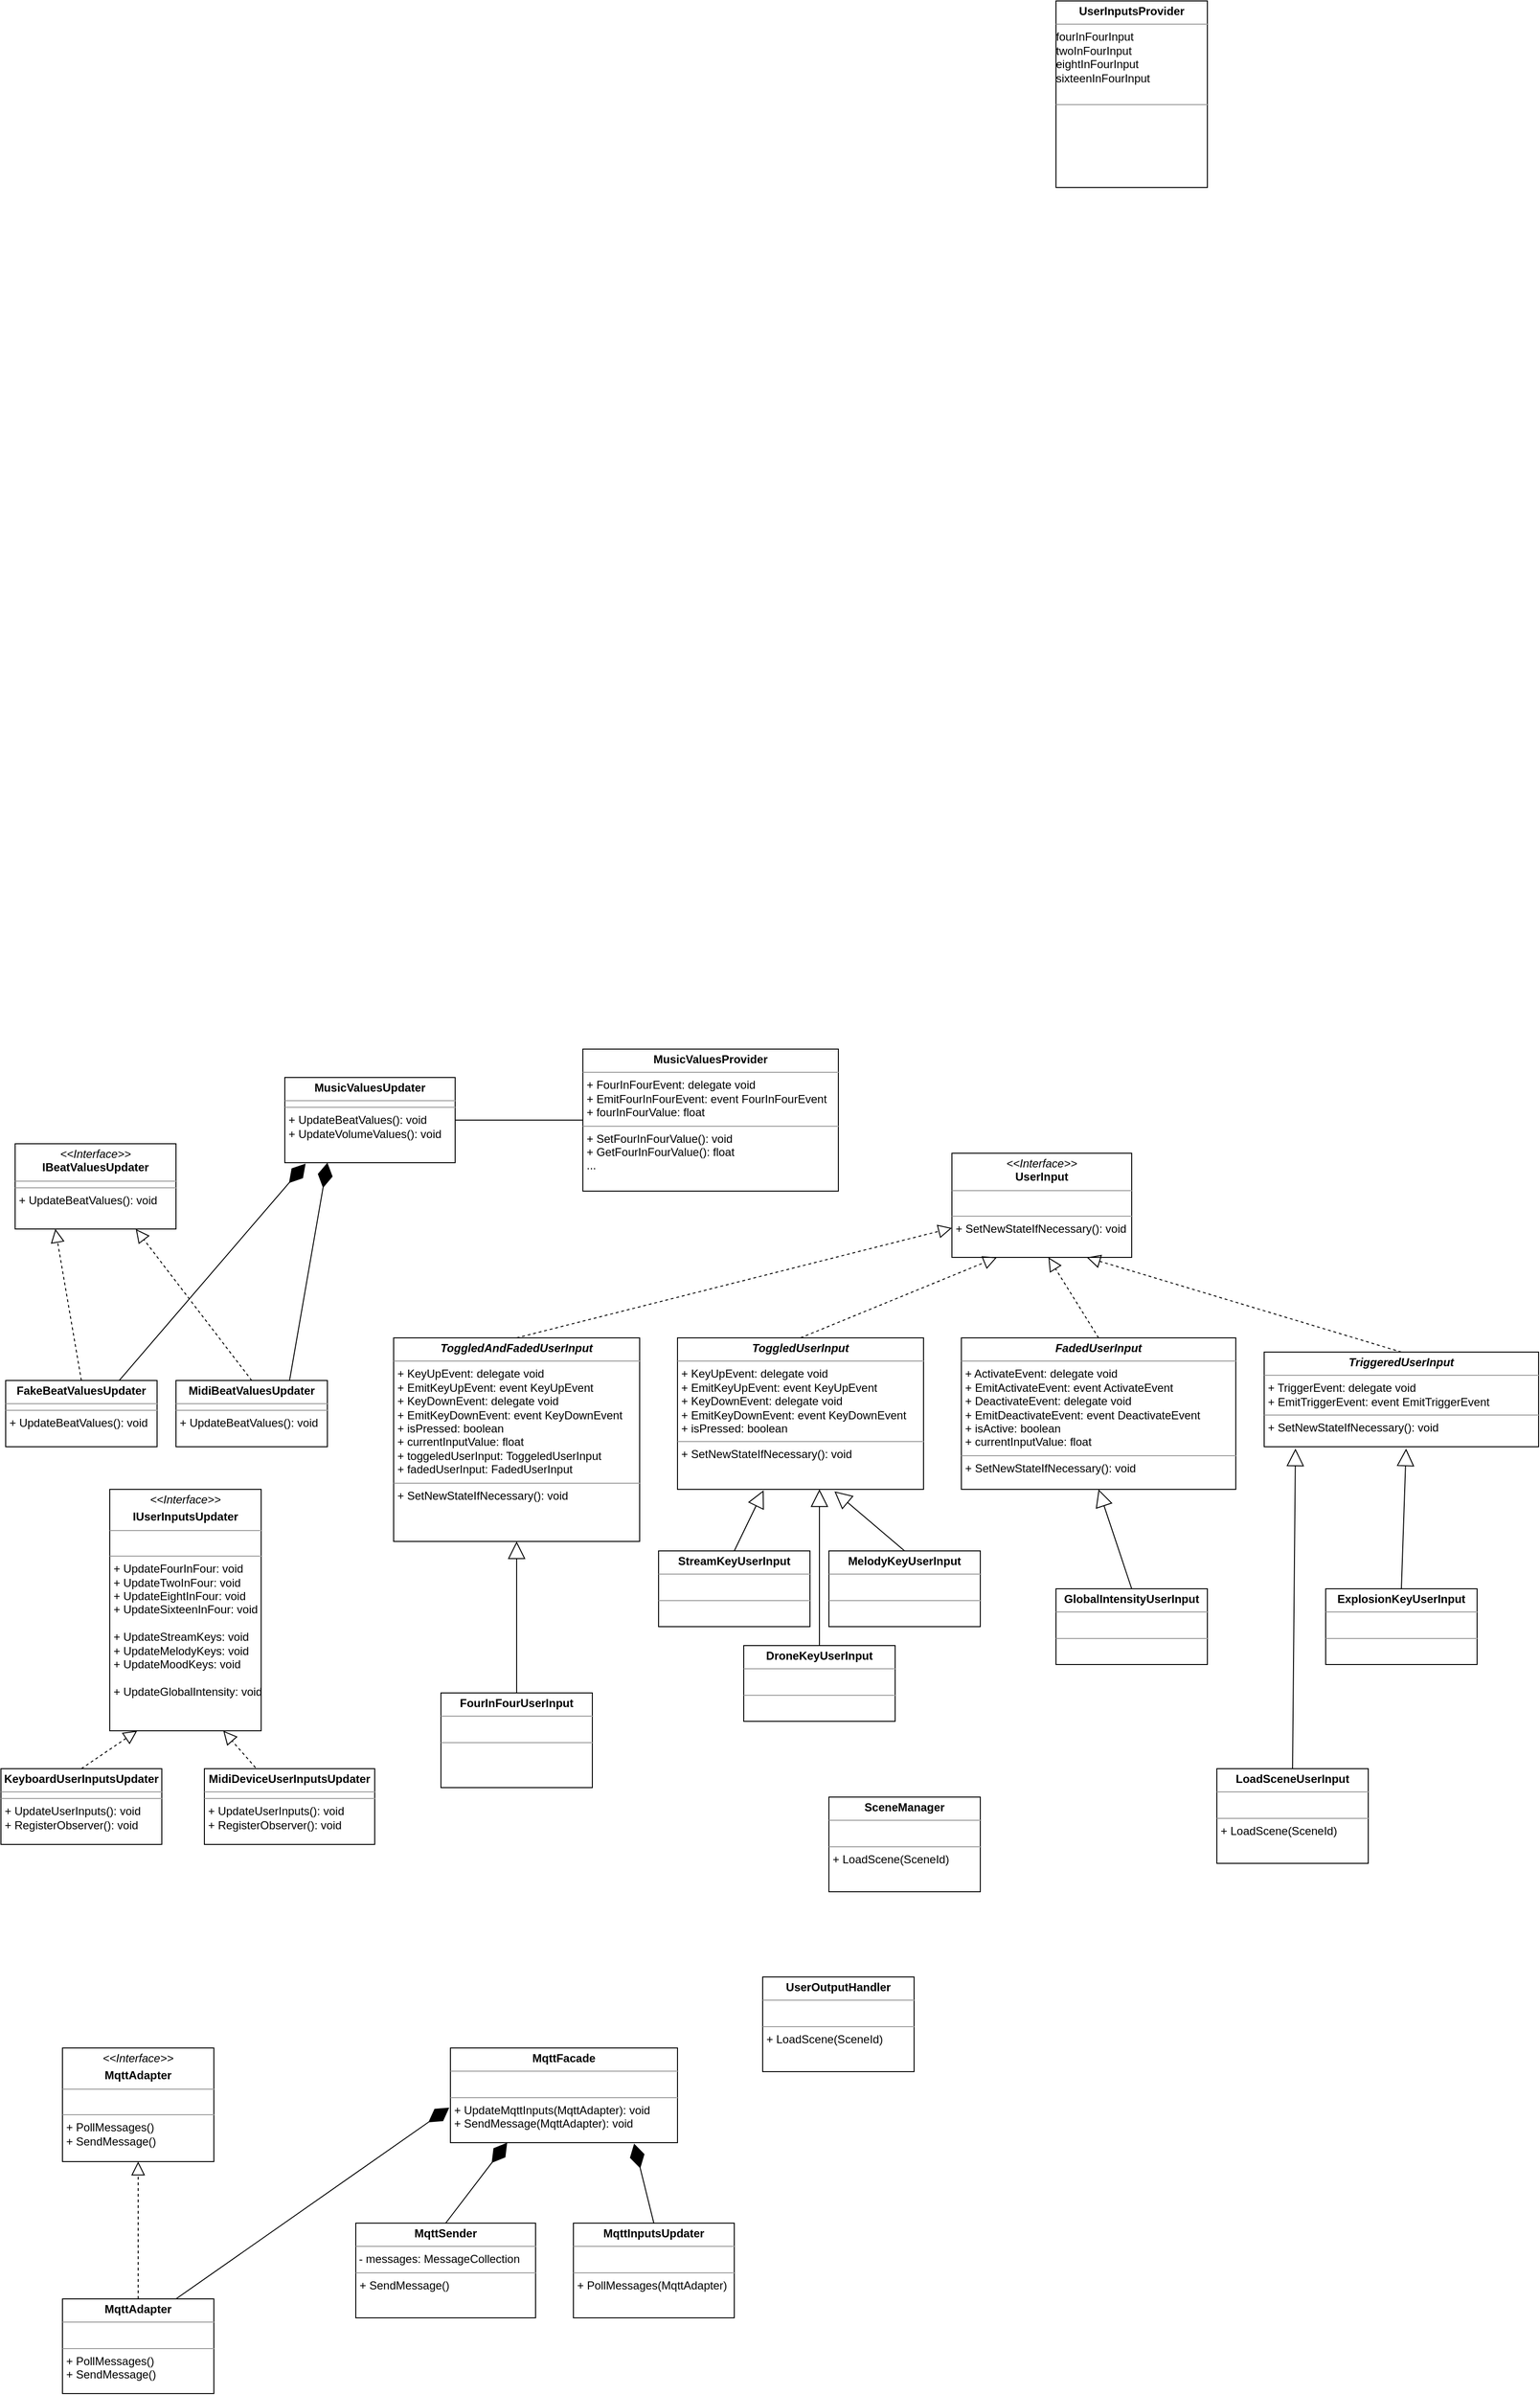 <mxfile version="15.1.4" type="github">
  <diagram id="kDup70aPqAmlONpFN8vK" name="Page-1">
    <mxGraphModel dx="380" dy="1703" grid="1" gridSize="10" guides="1" tooltips="1" connect="1" arrows="1" fold="1" page="1" pageScale="1" pageWidth="850" pageHeight="1100" math="0" shadow="0">
      <root>
        <mxCell id="0" />
        <mxCell id="1" parent="0" />
        <mxCell id="IexDdL5BKOaNLtybtklX-1" value="&lt;p style=&quot;margin: 0px ; margin-top: 4px ; text-align: center&quot;&gt;&lt;b&gt;MidiBeatValuesUpdater&lt;/b&gt;&lt;br&gt;&lt;/p&gt;&lt;hr size=&quot;1&quot;&gt;&lt;hr size=&quot;1&quot;&gt;&lt;p style=&quot;margin: 0px ; margin-left: 4px&quot;&gt;+ UpdateBeatValues(): void&lt;br&gt;&lt;/p&gt;" style="verticalAlign=top;align=left;overflow=fill;fontSize=12;fontFamily=Helvetica;html=1;" parent="1" vertex="1">
          <mxGeometry x="220" y="450" width="160" height="70" as="geometry" />
        </mxCell>
        <mxCell id="IexDdL5BKOaNLtybtklX-3" value="&lt;p style=&quot;margin: 0px ; margin-top: 4px ; text-align: center&quot;&gt;&lt;i&gt;&amp;lt;&amp;lt;Interface&amp;gt;&amp;gt;&lt;/i&gt;&lt;br&gt;&lt;b&gt;IBeatValuesUpdater&lt;/b&gt;&lt;/p&gt;&lt;hr size=&quot;1&quot;&gt;&lt;hr size=&quot;1&quot;&gt;&lt;p style=&quot;margin: 0px ; margin-left: 4px&quot;&gt;+ UpdateBeatValues(): void&lt;/p&gt;" style="verticalAlign=top;align=left;overflow=fill;fontSize=12;fontFamily=Helvetica;html=1;" parent="1" vertex="1">
          <mxGeometry x="50" y="200" width="170" height="90" as="geometry" />
        </mxCell>
        <mxCell id="IexDdL5BKOaNLtybtklX-4" value="&lt;p style=&quot;margin: 0px ; margin-top: 4px ; text-align: center&quot;&gt;&lt;b&gt;FakeBeatValuesUpdater&lt;/b&gt;&lt;br&gt;&lt;/p&gt;&lt;hr size=&quot;1&quot;&gt;&lt;hr size=&quot;1&quot;&gt;&lt;p style=&quot;margin: 0px ; margin-left: 4px&quot;&gt;+ UpdateBeatValues(): void&lt;br&gt;&lt;/p&gt;" style="verticalAlign=top;align=left;overflow=fill;fontSize=12;fontFamily=Helvetica;html=1;" parent="1" vertex="1">
          <mxGeometry x="40" y="450" width="160" height="70" as="geometry" />
        </mxCell>
        <mxCell id="IexDdL5BKOaNLtybtklX-6" value="" style="endArrow=block;dashed=1;endFill=0;endSize=12;html=1;entryX=0.25;entryY=1;entryDx=0;entryDy=0;exitX=0.5;exitY=0;exitDx=0;exitDy=0;" parent="1" source="IexDdL5BKOaNLtybtklX-4" target="IexDdL5BKOaNLtybtklX-3" edge="1">
          <mxGeometry width="160" relative="1" as="geometry">
            <mxPoint x="100" y="420" as="sourcePoint" />
            <mxPoint x="390" y="320" as="targetPoint" />
          </mxGeometry>
        </mxCell>
        <mxCell id="IexDdL5BKOaNLtybtklX-7" value="" style="endArrow=block;dashed=1;endFill=0;endSize=12;html=1;entryX=0.75;entryY=1;entryDx=0;entryDy=0;exitX=0.5;exitY=0;exitDx=0;exitDy=0;" parent="1" source="IexDdL5BKOaNLtybtklX-1" target="IexDdL5BKOaNLtybtklX-3" edge="1">
          <mxGeometry width="160" relative="1" as="geometry">
            <mxPoint x="120" y="460" as="sourcePoint" />
            <mxPoint x="162.5" y="370" as="targetPoint" />
          </mxGeometry>
        </mxCell>
        <mxCell id="IexDdL5BKOaNLtybtklX-9" value="&lt;p style=&quot;margin: 0px ; margin-top: 4px ; text-align: center&quot;&gt;&lt;b&gt;MusicValuesUpdater&lt;/b&gt;&lt;br&gt;&lt;/p&gt;&lt;hr size=&quot;1&quot;&gt;&lt;hr size=&quot;1&quot;&gt;&lt;p style=&quot;margin: 0px ; margin-left: 4px&quot;&gt;+ UpdateBeatValues(): void&lt;/p&gt;&lt;p style=&quot;margin: 0px ; margin-left: 4px&quot;&gt;+ UpdateVolumeValues(): void&lt;/p&gt;" style="verticalAlign=top;align=left;overflow=fill;fontSize=12;fontFamily=Helvetica;html=1;" parent="1" vertex="1">
          <mxGeometry x="335" y="130" width="180" height="90" as="geometry" />
        </mxCell>
        <mxCell id="IexDdL5BKOaNLtybtklX-12" value="" style="endArrow=diamondThin;endFill=1;endSize=24;html=1;exitX=0.75;exitY=0;exitDx=0;exitDy=0;entryX=0.25;entryY=1;entryDx=0;entryDy=0;" parent="1" source="IexDdL5BKOaNLtybtklX-1" target="IexDdL5BKOaNLtybtklX-9" edge="1">
          <mxGeometry width="160" relative="1" as="geometry">
            <mxPoint x="540" y="350" as="sourcePoint" />
            <mxPoint x="700" y="350" as="targetPoint" />
          </mxGeometry>
        </mxCell>
        <mxCell id="IexDdL5BKOaNLtybtklX-15" value="&lt;p style=&quot;margin: 0px ; margin-top: 4px ; text-align: center&quot;&gt;&lt;b&gt;MusicValuesProvider&lt;/b&gt;&lt;/p&gt;&lt;hr size=&quot;1&quot;&gt;&lt;p style=&quot;margin: 0px ; margin-left: 4px&quot;&gt;+ FourInFourEvent: delegate void&lt;br&gt;&lt;/p&gt;&lt;p style=&quot;margin: 0px ; margin-left: 4px&quot;&gt;+ EmitFourInFourEvent: event FourInFourEvent&lt;br&gt;&lt;/p&gt;&lt;p style=&quot;margin: 0px ; margin-left: 4px&quot;&gt;+ fourInFourValue: float&lt;/p&gt;&lt;hr size=&quot;1&quot;&gt;&lt;p style=&quot;margin: 0px ; margin-left: 4px&quot;&gt;+ SetFourInFourValue(): void&lt;/p&gt;&lt;p style=&quot;margin: 0px ; margin-left: 4px&quot;&gt;+ GetFourInFourValue(): float&lt;/p&gt;&lt;p style=&quot;margin: 0px ; margin-left: 4px&quot;&gt;...&lt;/p&gt;&lt;p style=&quot;margin: 0px ; margin-left: 4px&quot;&gt;&lt;br&gt;&lt;/p&gt;" style="verticalAlign=top;align=left;overflow=fill;fontSize=12;fontFamily=Helvetica;html=1;" parent="1" vertex="1">
          <mxGeometry x="650" y="100" width="270" height="150" as="geometry" />
        </mxCell>
        <mxCell id="IexDdL5BKOaNLtybtklX-16" value="" style="endArrow=none;html=1;edgeStyle=orthogonalEdgeStyle;entryX=0;entryY=0.5;entryDx=0;entryDy=0;exitX=1;exitY=0.5;exitDx=0;exitDy=0;" parent="1" source="IexDdL5BKOaNLtybtklX-9" target="IexDdL5BKOaNLtybtklX-15" edge="1">
          <mxGeometry relative="1" as="geometry">
            <mxPoint x="500" y="380" as="sourcePoint" />
            <mxPoint x="660" y="380" as="targetPoint" />
          </mxGeometry>
        </mxCell>
        <mxCell id="_s8e9NvMkZ89bHvfG3n6-1" value="&lt;p style=&quot;margin: 0px ; margin-top: 4px ; text-align: center&quot;&gt;&lt;i&gt;&lt;b&gt;FadedUserInput&lt;/b&gt;&lt;/i&gt;&lt;/p&gt;&lt;hr size=&quot;1&quot;&gt;&lt;p style=&quot;margin: 0px ; margin-left: 4px&quot;&gt;+ ActivateEvent: delegate void&lt;/p&gt;&lt;p style=&quot;margin: 0px ; margin-left: 4px&quot;&gt;+ EmitActivateEvent: event ActivateEvent&lt;/p&gt;&lt;p style=&quot;margin: 0px ; margin-left: 4px&quot;&gt;+ DeactivateEvent: delegate void&lt;br&gt;&lt;/p&gt;&lt;p style=&quot;margin: 0px ; margin-left: 4px&quot;&gt;+ EmitDeactivateEvent: event DeactivateEvent&lt;/p&gt;&lt;p style=&quot;margin: 0px ; margin-left: 4px&quot;&gt;+ isActive: boolean&lt;/p&gt;&lt;p style=&quot;margin: 0px ; margin-left: 4px&quot;&gt;+ currentInputValue: float&lt;br&gt;&lt;/p&gt;&lt;hr size=&quot;1&quot;&gt;&lt;p style=&quot;margin: 0px ; margin-left: 4px&quot;&gt;+ SetNewStateIfNecessary(): void&lt;br&gt;&lt;/p&gt;" style="verticalAlign=top;align=left;overflow=fill;fontSize=12;fontFamily=Helvetica;html=1;" parent="1" vertex="1">
          <mxGeometry x="1050" y="405" width="290" height="160" as="geometry" />
        </mxCell>
        <mxCell id="_s8e9NvMkZ89bHvfG3n6-2" value="&lt;p style=&quot;margin: 0px ; margin-top: 4px ; text-align: center&quot;&gt;&lt;i&gt;&amp;lt;&amp;lt;Interface&amp;gt;&amp;gt;&lt;/i&gt;&lt;/p&gt;&lt;p style=&quot;margin: 0px ; margin-top: 4px ; text-align: center&quot;&gt;&lt;b&gt;IUserInputsUpdater&lt;/b&gt;&lt;/p&gt;&lt;hr size=&quot;1&quot;&gt;&lt;p style=&quot;margin: 0px ; margin-left: 4px&quot;&gt;&lt;br&gt;&lt;/p&gt;&lt;hr size=&quot;1&quot;&gt;&lt;p style=&quot;margin: 0px ; margin-left: 4px&quot;&gt;+ UpdateFourInFour: void&lt;/p&gt;&lt;p style=&quot;margin: 0px ; margin-left: 4px&quot;&gt;+ UpdateTwoInFour: void&lt;/p&gt;&lt;p style=&quot;margin: 0px ; margin-left: 4px&quot;&gt;+ UpdateEightInFour: void&lt;/p&gt;&lt;p style=&quot;margin: 0px ; margin-left: 4px&quot;&gt;+ UpdateSixteenInFour: void&lt;br&gt;&lt;/p&gt;&lt;p style=&quot;margin: 0px ; margin-left: 4px&quot;&gt;&lt;br&gt;&lt;/p&gt;&lt;p style=&quot;margin: 0px ; margin-left: 4px&quot;&gt;+ UpdateStreamKeys: void&lt;/p&gt;&lt;p style=&quot;margin: 0px ; margin-left: 4px&quot;&gt;+ UpdateMelodyKeys: void&lt;/p&gt;&lt;p style=&quot;margin: 0px ; margin-left: 4px&quot;&gt;+ UpdateMoodKeys: void&lt;/p&gt;&lt;p style=&quot;margin: 0px ; margin-left: 4px&quot;&gt;&lt;br&gt;&lt;/p&gt;&lt;p style=&quot;margin: 0px ; margin-left: 4px&quot;&gt;+ UpdateGlobalIntensity: void&lt;/p&gt;&lt;p style=&quot;margin: 0px ; margin-left: 4px&quot;&gt;&lt;br&gt;&lt;/p&gt;&lt;p style=&quot;margin: 0px ; margin-left: 4px&quot;&gt;&lt;br&gt;&lt;/p&gt;" style="verticalAlign=top;align=left;overflow=fill;fontSize=12;fontFamily=Helvetica;html=1;" parent="1" vertex="1">
          <mxGeometry x="150" y="565" width="160" height="255" as="geometry" />
        </mxCell>
        <mxCell id="p0SsCodFUb69BNhrjL_O-1" value="&lt;p style=&quot;margin: 0px ; margin-top: 4px ; text-align: center&quot;&gt;&lt;b&gt;MelodyKeyUserInput&lt;/b&gt;&lt;/p&gt;&lt;hr size=&quot;1&quot;&gt;&lt;p style=&quot;margin: 0px ; margin-left: 4px&quot;&gt;&lt;br&gt;&lt;/p&gt;&lt;hr size=&quot;1&quot;&gt;&lt;p style=&quot;margin: 0px ; margin-left: 4px&quot;&gt;&lt;br&gt;&lt;/p&gt;" style="verticalAlign=top;align=left;overflow=fill;fontSize=12;fontFamily=Helvetica;html=1;" parent="1" vertex="1">
          <mxGeometry x="910" y="630" width="160" height="80" as="geometry" />
        </mxCell>
        <mxCell id="p0SsCodFUb69BNhrjL_O-2" value="&lt;p style=&quot;margin: 0px ; margin-top: 4px ; text-align: center&quot;&gt;&lt;i&gt;&lt;b&gt;ToggledUserInput&lt;/b&gt;&lt;/i&gt;&lt;/p&gt;&lt;hr size=&quot;1&quot;&gt;&lt;p style=&quot;margin: 0px ; margin-left: 4px&quot;&gt;+ KeyUpEvent: delegate void&lt;/p&gt;&lt;p style=&quot;margin: 0px ; margin-left: 4px&quot;&gt;+ EmitKeyUpEvent: event KeyUpEvent&lt;/p&gt;&lt;p style=&quot;margin: 0px ; margin-left: 4px&quot;&gt;+ KeyDownEvent: delegate void&lt;br&gt;&lt;/p&gt;&lt;p style=&quot;margin: 0px ; margin-left: 4px&quot;&gt;+ EmitKeyDownEvent: event KeyDownEvent&lt;/p&gt;&lt;p style=&quot;margin: 0px ; margin-left: 4px&quot;&gt;+ isPressed: boolean&lt;br&gt;&lt;/p&gt;&lt;hr size=&quot;1&quot;&gt;&lt;p style=&quot;margin: 0px ; margin-left: 4px&quot;&gt;+ SetNewStateIfNecessary(): void&lt;br&gt;&lt;/p&gt;" style="verticalAlign=top;align=left;overflow=fill;fontSize=12;fontFamily=Helvetica;html=1;" parent="1" vertex="1">
          <mxGeometry x="750" y="405" width="260" height="160" as="geometry" />
        </mxCell>
        <mxCell id="p0SsCodFUb69BNhrjL_O-4" value="Extends" style="endArrow=block;endSize=16;endFill=0;entryX=0.638;entryY=1.013;entryDx=0;entryDy=0;exitX=0.5;exitY=0;exitDx=0;exitDy=0;strokeColor=#000000;shadow=0;comic=0;textOpacity=0;fontColor=none;labelBackgroundColor=none;noLabel=1;entryPerimeter=0;" parent="1" source="p0SsCodFUb69BNhrjL_O-1" target="p0SsCodFUb69BNhrjL_O-2" edge="1">
          <mxGeometry x="-0.048" width="160" relative="1" as="geometry">
            <mxPoint x="520" y="770" as="sourcePoint" />
            <mxPoint x="680" y="770" as="targetPoint" />
            <mxPoint as="offset" />
          </mxGeometry>
        </mxCell>
        <mxCell id="p0SsCodFUb69BNhrjL_O-5" value="&lt;p style=&quot;margin: 0px ; margin-top: 4px ; text-align: center&quot;&gt;&lt;b&gt;StreamKeyUserInput&lt;/b&gt;&lt;/p&gt;&lt;hr size=&quot;1&quot;&gt;&lt;p style=&quot;margin: 0px ; margin-left: 4px&quot;&gt;&lt;br&gt;&lt;/p&gt;&lt;hr size=&quot;1&quot;&gt;&lt;p style=&quot;margin: 0px ; margin-left: 4px&quot;&gt;&lt;br&gt;&lt;/p&gt;" style="verticalAlign=top;align=left;overflow=fill;fontSize=12;fontFamily=Helvetica;html=1;" parent="1" vertex="1">
          <mxGeometry x="730" y="630" width="160" height="80" as="geometry" />
        </mxCell>
        <mxCell id="p0SsCodFUb69BNhrjL_O-6" value="Extends" style="endArrow=block;endSize=16;endFill=0;entryX=0.35;entryY=1.006;entryDx=0;entryDy=0;exitX=0.5;exitY=0;exitDx=0;exitDy=0;strokeColor=#000000;shadow=0;comic=0;textOpacity=0;fontColor=none;labelBackgroundColor=none;noLabel=1;entryPerimeter=0;" parent="1" source="p0SsCodFUb69BNhrjL_O-5" target="p0SsCodFUb69BNhrjL_O-2" edge="1">
          <mxGeometry x="-0.048" width="160" relative="1" as="geometry">
            <mxPoint x="740" y="640" as="sourcePoint" />
            <mxPoint x="740" y="545" as="targetPoint" />
            <mxPoint as="offset" />
          </mxGeometry>
        </mxCell>
        <mxCell id="gkqPeHBAmK1bLLE0qPdu-3" value="&lt;p style=&quot;margin: 0px ; margin-top: 4px ; text-align: center&quot;&gt;&lt;b&gt;KeyboardUserInputsUpdater&lt;/b&gt;&lt;br&gt;&lt;/p&gt;&lt;hr size=&quot;1&quot;&gt;&lt;hr size=&quot;1&quot;&gt;&lt;p style=&quot;margin: 0px ; margin-left: 4px&quot;&gt;+ UpdateUserInputs(): void&lt;/p&gt;&lt;p style=&quot;margin: 0px ; margin-left: 4px&quot;&gt;+ RegisterObserver(): void&lt;/p&gt;&lt;p style=&quot;margin: 0px ; margin-left: 4px&quot;&gt;&lt;br&gt;&lt;/p&gt;" style="verticalAlign=top;align=left;overflow=fill;fontSize=12;fontFamily=Helvetica;html=1;" parent="1" vertex="1">
          <mxGeometry x="35" y="860" width="170" height="80" as="geometry" />
        </mxCell>
        <mxCell id="gkqPeHBAmK1bLLE0qPdu-4" value="" style="endArrow=block;dashed=1;endFill=0;endSize=12;html=1;entryX=0.181;entryY=1;entryDx=0;entryDy=0;exitX=0.5;exitY=0;exitDx=0;exitDy=0;entryPerimeter=0;" parent="1" source="gkqPeHBAmK1bLLE0qPdu-3" target="_s8e9NvMkZ89bHvfG3n6-2" edge="1">
          <mxGeometry width="160" relative="1" as="geometry">
            <mxPoint x="110" y="780" as="sourcePoint" />
            <mxPoint x="172.5" y="730" as="targetPoint" />
          </mxGeometry>
        </mxCell>
        <mxCell id="gkqPeHBAmK1bLLE0qPdu-5" value="&lt;p style=&quot;margin: 0px ; margin-top: 4px ; text-align: center&quot;&gt;&lt;b&gt;MidiDeviceUserInputsUpdater&lt;/b&gt;&lt;br&gt;&lt;/p&gt;&lt;hr size=&quot;1&quot;&gt;&lt;hr size=&quot;1&quot;&gt;&lt;p style=&quot;margin: 0px ; margin-left: 4px&quot;&gt;+ UpdateUserInputs(): void&lt;/p&gt;&lt;p style=&quot;margin: 0px ; margin-left: 4px&quot;&gt;+ RegisterObserver(): void&lt;/p&gt;" style="verticalAlign=top;align=left;overflow=fill;fontSize=12;fontFamily=Helvetica;html=1;" parent="1" vertex="1">
          <mxGeometry x="250" y="860" width="180" height="80" as="geometry" />
        </mxCell>
        <mxCell id="gkqPeHBAmK1bLLE0qPdu-7" value="" style="endArrow=block;dashed=1;endFill=0;endSize=12;html=1;entryX=0.75;entryY=1;entryDx=0;entryDy=0;exitX=0.3;exitY=-0.014;exitDx=0;exitDy=0;exitPerimeter=0;" parent="1" source="gkqPeHBAmK1bLLE0qPdu-5" target="_s8e9NvMkZ89bHvfG3n6-2" edge="1">
          <mxGeometry width="160" relative="1" as="geometry">
            <mxPoint x="135" y="820" as="sourcePoint" />
            <mxPoint x="182.5" y="740" as="targetPoint" />
          </mxGeometry>
        </mxCell>
        <mxCell id="gkqPeHBAmK1bLLE0qPdu-8" value="&lt;p style=&quot;margin: 0px ; margin-top: 4px ; text-align: center&quot;&gt;&lt;i&gt;&lt;b&gt;TriggeredUserInput&lt;/b&gt;&lt;/i&gt;&lt;/p&gt;&lt;hr size=&quot;1&quot;&gt;&lt;p style=&quot;margin: 0px ; margin-left: 4px&quot;&gt;+ TriggerEvent: delegate void&lt;/p&gt;&lt;p style=&quot;margin: 0px ; margin-left: 4px&quot;&gt;+ EmitTriggerEvent: event EmitTriggerEvent&lt;/p&gt;&lt;hr size=&quot;1&quot;&gt;&lt;p style=&quot;margin: 0px ; margin-left: 4px&quot;&gt;+ SetNewStateIfNecessary(): void&lt;br&gt;&lt;/p&gt;" style="verticalAlign=top;align=left;overflow=fill;fontSize=12;fontFamily=Helvetica;html=1;" parent="1" vertex="1">
          <mxGeometry x="1370" y="420" width="290" height="100" as="geometry" />
        </mxCell>
        <mxCell id="gkqPeHBAmK1bLLE0qPdu-9" value="&lt;p style=&quot;margin: 0px ; margin-top: 4px ; text-align: center&quot;&gt;&lt;b&gt;ExplosionKeyUserInput&lt;/b&gt;&lt;br&gt;&lt;/p&gt;&lt;hr size=&quot;1&quot;&gt;&lt;p style=&quot;margin: 0px ; margin-left: 4px&quot;&gt;&lt;br&gt;&lt;/p&gt;&lt;hr size=&quot;1&quot;&gt;&lt;p style=&quot;margin: 0px ; margin-left: 4px&quot;&gt;&lt;br&gt;&lt;/p&gt;" style="verticalAlign=top;align=left;overflow=fill;fontSize=12;fontFamily=Helvetica;html=1;" parent="1" vertex="1">
          <mxGeometry x="1435" y="670" width="160" height="80" as="geometry" />
        </mxCell>
        <mxCell id="gkqPeHBAmK1bLLE0qPdu-10" value="Extends" style="endArrow=block;endSize=16;endFill=0;exitX=0.5;exitY=0;exitDx=0;exitDy=0;strokeColor=#000000;shadow=0;comic=0;textOpacity=0;fontColor=none;labelBackgroundColor=none;noLabel=1;" parent="1" source="gkqPeHBAmK1bLLE0qPdu-9" edge="1">
          <mxGeometry x="-0.048" width="160" relative="1" as="geometry">
            <mxPoint x="795" y="680" as="sourcePoint" />
            <mxPoint x="1520" y="522" as="targetPoint" />
            <mxPoint as="offset" />
          </mxGeometry>
        </mxCell>
        <mxCell id="gkqPeHBAmK1bLLE0qPdu-11" value="&lt;p style=&quot;margin: 0px ; margin-top: 4px ; text-align: center&quot;&gt;&lt;b&gt;FourInFourUserInput&lt;/b&gt;&lt;/p&gt;&lt;hr size=&quot;1&quot;&gt;&lt;br&gt;&lt;hr size=&quot;1&quot;&gt;&lt;p style=&quot;margin: 0px ; margin-left: 4px&quot;&gt;&lt;br&gt;&lt;/p&gt;" style="verticalAlign=top;align=left;overflow=fill;fontSize=12;fontFamily=Helvetica;html=1;" parent="1" vertex="1">
          <mxGeometry x="500" y="780" width="160" height="100" as="geometry" />
        </mxCell>
        <mxCell id="gkqPeHBAmK1bLLE0qPdu-12" value="&lt;p style=&quot;margin: 0px ; margin-top: 4px ; text-align: center&quot;&gt;&lt;b&gt;GlobalIntensityUserInput&lt;/b&gt;&lt;/p&gt;&lt;hr size=&quot;1&quot;&gt;&lt;p style=&quot;margin: 0px ; margin-left: 4px&quot;&gt;&lt;br&gt;&lt;/p&gt;&lt;hr size=&quot;1&quot;&gt;&lt;p style=&quot;margin: 0px ; margin-left: 4px&quot;&gt;&lt;br&gt;&lt;/p&gt;" style="verticalAlign=top;align=left;overflow=fill;fontSize=12;fontFamily=Helvetica;html=1;" parent="1" vertex="1">
          <mxGeometry x="1150" y="670" width="160" height="80" as="geometry" />
        </mxCell>
        <mxCell id="gkqPeHBAmK1bLLE0qPdu-13" value="Extends" style="endArrow=block;endSize=16;endFill=0;exitX=0.5;exitY=0;exitDx=0;exitDy=0;strokeColor=#000000;shadow=0;comic=0;textOpacity=0;fontColor=none;labelBackgroundColor=none;noLabel=1;entryX=0.5;entryY=1;entryDx=0;entryDy=0;" parent="1" source="gkqPeHBAmK1bLLE0qPdu-12" target="_s8e9NvMkZ89bHvfG3n6-1" edge="1">
          <mxGeometry x="-0.048" width="160" relative="1" as="geometry">
            <mxPoint x="1150" y="670" as="sourcePoint" />
            <mxPoint x="1180" y="542" as="targetPoint" />
            <mxPoint as="offset" />
          </mxGeometry>
        </mxCell>
        <mxCell id="gkqPeHBAmK1bLLE0qPdu-15" value="&lt;p style=&quot;margin: 0px ; margin-top: 4px ; text-align: center&quot;&gt;&lt;i&gt;&amp;lt;&amp;lt;Interface&amp;gt;&amp;gt;&lt;/i&gt;&lt;br&gt;&lt;b&gt;UserInput&lt;/b&gt;&lt;/p&gt;&lt;hr size=&quot;1&quot;&gt;&lt;p style=&quot;margin: 0px ; margin-left: 4px&quot;&gt;&lt;br&gt;&lt;/p&gt;&lt;hr size=&quot;1&quot;&gt;&lt;p style=&quot;margin: 0px ; margin-left: 4px&quot;&gt;+ SetNewStateIfNecessary(): void&lt;/p&gt;" style="verticalAlign=top;align=left;overflow=fill;fontSize=12;fontFamily=Helvetica;html=1;" parent="1" vertex="1">
          <mxGeometry x="1040" y="210" width="190" height="110" as="geometry" />
        </mxCell>
        <mxCell id="gkqPeHBAmK1bLLE0qPdu-17" value="" style="endArrow=block;dashed=1;endFill=0;endSize=12;html=1;exitX=0.5;exitY=0;exitDx=0;exitDy=0;entryX=0.25;entryY=1;entryDx=0;entryDy=0;" parent="1" source="p0SsCodFUb69BNhrjL_O-2" target="gkqPeHBAmK1bLLE0qPdu-15" edge="1">
          <mxGeometry width="160" relative="1" as="geometry">
            <mxPoint x="790" y="350" as="sourcePoint" />
            <mxPoint x="950" y="350" as="targetPoint" />
          </mxGeometry>
        </mxCell>
        <mxCell id="gkqPeHBAmK1bLLE0qPdu-18" value="" style="endArrow=block;dashed=1;endFill=0;endSize=12;html=1;exitX=0.5;exitY=0;exitDx=0;exitDy=0;entryX=0.537;entryY=1;entryDx=0;entryDy=0;entryPerimeter=0;" parent="1" source="_s8e9NvMkZ89bHvfG3n6-1" target="gkqPeHBAmK1bLLE0qPdu-15" edge="1">
          <mxGeometry width="160" relative="1" as="geometry">
            <mxPoint x="1110" y="380" as="sourcePoint" />
            <mxPoint x="1270" y="380" as="targetPoint" />
          </mxGeometry>
        </mxCell>
        <mxCell id="gkqPeHBAmK1bLLE0qPdu-19" value="" style="endArrow=block;dashed=1;endFill=0;endSize=12;html=1;exitX=0.5;exitY=0;exitDx=0;exitDy=0;entryX=0.75;entryY=1;entryDx=0;entryDy=0;" parent="1" source="gkqPeHBAmK1bLLE0qPdu-8" target="gkqPeHBAmK1bLLE0qPdu-15" edge="1">
          <mxGeometry width="160" relative="1" as="geometry">
            <mxPoint x="1440" y="380" as="sourcePoint" />
            <mxPoint x="1600" y="380" as="targetPoint" />
          </mxGeometry>
        </mxCell>
        <mxCell id="gkqPeHBAmK1bLLE0qPdu-20" value="&lt;p style=&quot;margin: 0px ; margin-top: 4px ; text-align: center&quot;&gt;&lt;i&gt;&lt;b&gt;ToggledAndFadedUserInput&lt;/b&gt;&lt;/i&gt;&lt;/p&gt;&lt;hr size=&quot;1&quot;&gt;&lt;p style=&quot;margin: 0px ; margin-left: 4px&quot;&gt;+ KeyUpEvent: delegate void&lt;/p&gt;&lt;p style=&quot;margin: 0px ; margin-left: 4px&quot;&gt;+ EmitKeyUpEvent: event KeyUpEvent&lt;/p&gt;&lt;p style=&quot;margin: 0px ; margin-left: 4px&quot;&gt;+ KeyDownEvent: delegate void&lt;br&gt;&lt;/p&gt;&lt;p style=&quot;margin: 0px ; margin-left: 4px&quot;&gt;+ EmitKeyDownEvent: event KeyDownEvent&lt;/p&gt;&lt;p style=&quot;margin: 0px ; margin-left: 4px&quot;&gt;+ isPressed: boolean&lt;/p&gt;&lt;p style=&quot;margin: 0px ; margin-left: 4px&quot;&gt;+ currentInputValue: float&lt;/p&gt;&lt;p style=&quot;margin: 0px ; margin-left: 4px&quot;&gt;+ toggeledUserInput: ToggeledUserInput&lt;/p&gt;&lt;p style=&quot;margin: 0px ; margin-left: 4px&quot;&gt;+ fadedUserInput: FadedUserInput&lt;br&gt;&lt;/p&gt;&lt;hr size=&quot;1&quot;&gt;&lt;p style=&quot;margin: 0px ; margin-left: 4px&quot;&gt;+ SetNewStateIfNecessary(): void&lt;br&gt;&lt;/p&gt;" style="verticalAlign=top;align=left;overflow=fill;fontSize=12;fontFamily=Helvetica;html=1;" parent="1" vertex="1">
          <mxGeometry x="450" y="405" width="260" height="215" as="geometry" />
        </mxCell>
        <mxCell id="gkqPeHBAmK1bLLE0qPdu-21" value="Extends" style="endArrow=block;endSize=16;endFill=0;entryX=0.5;entryY=1;entryDx=0;entryDy=0;exitX=0.5;exitY=0;exitDx=0;exitDy=0;strokeColor=#000000;shadow=0;comic=0;textOpacity=0;fontColor=none;labelBackgroundColor=none;noLabel=1;" parent="1" source="gkqPeHBAmK1bLLE0qPdu-11" target="gkqPeHBAmK1bLLE0qPdu-20" edge="1">
          <mxGeometry x="-0.048" width="160" relative="1" as="geometry">
            <mxPoint x="795" y="680" as="sourcePoint" />
            <mxPoint x="851" y="575.96" as="targetPoint" />
            <mxPoint as="offset" />
          </mxGeometry>
        </mxCell>
        <mxCell id="gkqPeHBAmK1bLLE0qPdu-22" value="" style="endArrow=block;dashed=1;endFill=0;endSize=12;html=1;exitX=0.5;exitY=0;exitDx=0;exitDy=0;" parent="1" source="gkqPeHBAmK1bLLE0qPdu-20" target="gkqPeHBAmK1bLLE0qPdu-15" edge="1">
          <mxGeometry width="160" relative="1" as="geometry">
            <mxPoint x="890" y="415" as="sourcePoint" />
            <mxPoint x="1097.5" y="330" as="targetPoint" />
          </mxGeometry>
        </mxCell>
        <mxCell id="YY2gHRtdCYsPqJjgCvtX-1" value="" style="endArrow=diamondThin;endFill=1;endSize=24;html=1;exitX=0.75;exitY=0;exitDx=0;exitDy=0;entryX=0.122;entryY=1.011;entryDx=0;entryDy=0;entryPerimeter=0;" parent="1" source="IexDdL5BKOaNLtybtklX-4" target="IexDdL5BKOaNLtybtklX-9" edge="1">
          <mxGeometry width="160" relative="1" as="geometry">
            <mxPoint x="350" y="460" as="sourcePoint" />
            <mxPoint x="390" y="230" as="targetPoint" />
          </mxGeometry>
        </mxCell>
        <mxCell id="YY2gHRtdCYsPqJjgCvtX-2" value="&lt;p style=&quot;margin: 0px ; margin-top: 4px ; text-align: center&quot;&gt;&lt;b&gt;SceneManager&lt;/b&gt;&lt;/p&gt;&lt;hr size=&quot;1&quot;&gt;&lt;br&gt;&lt;hr size=&quot;1&quot;&gt;&lt;p style=&quot;margin: 0px ; margin-left: 4px&quot;&gt;+ LoadScene(SceneId)&lt;br&gt;&lt;/p&gt;" style="verticalAlign=top;align=left;overflow=fill;fontSize=12;fontFamily=Helvetica;html=1;" parent="1" vertex="1">
          <mxGeometry x="910" y="890" width="160" height="100" as="geometry" />
        </mxCell>
        <mxCell id="YY2gHRtdCYsPqJjgCvtX-3" value="&lt;p style=&quot;margin: 0px ; margin-top: 4px ; text-align: center&quot;&gt;&lt;b&gt;LoadSceneUserInput&lt;/b&gt;&lt;/p&gt;&lt;hr size=&quot;1&quot;&gt;&lt;br&gt;&lt;hr size=&quot;1&quot;&gt;&lt;p style=&quot;margin: 0px ; margin-left: 4px&quot;&gt;+ LoadScene(SceneId)&lt;br&gt;&lt;/p&gt;" style="verticalAlign=top;align=left;overflow=fill;fontSize=12;fontFamily=Helvetica;html=1;" parent="1" vertex="1">
          <mxGeometry x="1320" y="860" width="160" height="100" as="geometry" />
        </mxCell>
        <mxCell id="YY2gHRtdCYsPqJjgCvtX-5" value="Extends" style="endArrow=block;endSize=16;endFill=0;entryX=0.114;entryY=1.02;entryDx=0;entryDy=0;exitX=0.5;exitY=0;exitDx=0;exitDy=0;strokeColor=#000000;shadow=0;comic=0;textOpacity=0;fontColor=none;labelBackgroundColor=none;noLabel=1;entryPerimeter=0;" parent="1" source="YY2gHRtdCYsPqJjgCvtX-3" target="gkqPeHBAmK1bLLE0qPdu-8" edge="1">
          <mxGeometry x="-0.048" width="160" relative="1" as="geometry">
            <mxPoint x="710" y="900" as="sourcePoint" />
            <mxPoint x="710" y="710" as="targetPoint" />
            <mxPoint as="offset" />
          </mxGeometry>
        </mxCell>
        <mxCell id="YY2gHRtdCYsPqJjgCvtX-6" value="&lt;p style=&quot;margin: 0px ; margin-top: 4px ; text-align: center&quot;&gt;&lt;b&gt;MqttAdapter&lt;/b&gt;&lt;br&gt;&lt;/p&gt;&lt;hr size=&quot;1&quot;&gt;&lt;br&gt;&lt;hr size=&quot;1&quot;&gt;&lt;p style=&quot;margin: 0px ; margin-left: 4px&quot;&gt;+ PollMessages()&lt;/p&gt;&lt;p style=&quot;margin: 0px ; margin-left: 4px&quot;&gt;+ SendMessage()&lt;br&gt;&lt;/p&gt;" style="verticalAlign=top;align=left;overflow=fill;fontSize=12;fontFamily=Helvetica;html=1;" parent="1" vertex="1">
          <mxGeometry x="100" y="1420" width="160" height="100" as="geometry" />
        </mxCell>
        <mxCell id="YY2gHRtdCYsPqJjgCvtX-7" value="&lt;p style=&quot;margin: 0px ; margin-top: 4px ; text-align: center&quot;&gt;&lt;b&gt;MqttFacade&lt;/b&gt;&lt;br&gt;&lt;/p&gt;&lt;hr size=&quot;1&quot;&gt;&lt;br&gt;&lt;hr size=&quot;1&quot;&gt;&lt;p style=&quot;margin: 0px ; margin-left: 4px&quot;&gt;+ UpdateMqttInputs(MqttAdapter): void&lt;br&gt;&lt;/p&gt;&lt;p style=&quot;margin: 0px ; margin-left: 4px&quot;&gt;+ SendMessage(MqttAdapter): void&lt;br&gt;&lt;/p&gt;" style="verticalAlign=top;align=left;overflow=fill;fontSize=12;fontFamily=Helvetica;html=1;" parent="1" vertex="1">
          <mxGeometry x="510" y="1155" width="240" height="100" as="geometry" />
        </mxCell>
        <mxCell id="YY2gHRtdCYsPqJjgCvtX-8" value="&lt;p style=&quot;margin: 0px ; margin-top: 4px ; text-align: center&quot;&gt;&lt;b&gt;MqttInputsUpdater&lt;/b&gt;&lt;br&gt;&lt;/p&gt;&lt;hr size=&quot;1&quot;&gt;&lt;br&gt;&lt;hr size=&quot;1&quot;&gt;&lt;p style=&quot;margin: 0px ; margin-left: 4px&quot;&gt;+ PollMessages(MqttAdapter)&lt;/p&gt;" style="verticalAlign=top;align=left;overflow=fill;fontSize=12;fontFamily=Helvetica;html=1;" parent="1" vertex="1">
          <mxGeometry x="640" y="1340" width="170" height="100" as="geometry" />
        </mxCell>
        <mxCell id="YY2gHRtdCYsPqJjgCvtX-10" value="&lt;p style=&quot;margin: 0px ; margin-top: 4px ; text-align: center&quot;&gt;&lt;i&gt;&amp;lt;&amp;lt;Interface&amp;gt;&amp;gt;&lt;/i&gt;&lt;b&gt;&lt;br&gt;&lt;/b&gt;&lt;/p&gt;&lt;p style=&quot;margin: 0px ; margin-top: 4px ; text-align: center&quot;&gt;&lt;b&gt;MqttAdapter&lt;/b&gt;&lt;br&gt;&lt;/p&gt;&lt;hr size=&quot;1&quot;&gt;&lt;br&gt;&lt;hr size=&quot;1&quot;&gt;&lt;p style=&quot;margin: 0px ; margin-left: 4px&quot;&gt;+ PollMessages()&lt;/p&gt;&lt;p style=&quot;margin: 0px ; margin-left: 4px&quot;&gt;+ SendMessage()&lt;br&gt;&lt;/p&gt;" style="verticalAlign=top;align=left;overflow=fill;fontSize=12;fontFamily=Helvetica;html=1;" parent="1" vertex="1">
          <mxGeometry x="100" y="1155" width="160" height="120" as="geometry" />
        </mxCell>
        <mxCell id="YY2gHRtdCYsPqJjgCvtX-11" value="" style="endArrow=block;dashed=1;endFill=0;endSize=12;html=1;entryX=0.5;entryY=1;entryDx=0;entryDy=0;exitX=0.5;exitY=0;exitDx=0;exitDy=0;" parent="1" source="YY2gHRtdCYsPqJjgCvtX-6" target="YY2gHRtdCYsPqJjgCvtX-10" edge="1">
          <mxGeometry width="160" relative="1" as="geometry">
            <mxPoint x="380" y="1224.02" as="sourcePoint" />
            <mxPoint x="346" y="1165" as="targetPoint" />
          </mxGeometry>
        </mxCell>
        <mxCell id="YY2gHRtdCYsPqJjgCvtX-12" value="&lt;p style=&quot;margin: 0px ; margin-top: 4px ; text-align: center&quot;&gt;&lt;b&gt;MqttSender&lt;/b&gt;&lt;br&gt;&lt;/p&gt;&lt;hr size=&quot;1&quot;&gt;&lt;div&gt;&amp;nbsp;- messages: MessageCollection &lt;br&gt;&lt;/div&gt;&lt;hr size=&quot;1&quot;&gt;&lt;p style=&quot;margin: 0px ; margin-left: 4px&quot;&gt;+ SendMessage()&lt;br&gt;&lt;/p&gt;" style="verticalAlign=top;align=left;overflow=fill;fontSize=12;fontFamily=Helvetica;html=1;" parent="1" vertex="1">
          <mxGeometry x="410" y="1340" width="190" height="100" as="geometry" />
        </mxCell>
        <mxCell id="YY2gHRtdCYsPqJjgCvtX-19" value="" style="endArrow=diamondThin;endFill=1;endSize=24;html=1;entryX=0.25;entryY=1;entryDx=0;entryDy=0;exitX=0.5;exitY=0;exitDx=0;exitDy=0;" parent="1" source="YY2gHRtdCYsPqJjgCvtX-12" target="YY2gHRtdCYsPqJjgCvtX-7" edge="1">
          <mxGeometry width="160" relative="1" as="geometry">
            <mxPoint x="60" y="1355" as="sourcePoint" />
            <mxPoint x="553.75" y="1145" as="targetPoint" />
          </mxGeometry>
        </mxCell>
        <mxCell id="YY2gHRtdCYsPqJjgCvtX-20" value="" style="endArrow=diamondThin;endFill=1;endSize=24;html=1;entryX=0.809;entryY=1.01;entryDx=0;entryDy=0;exitX=0.5;exitY=0;exitDx=0;exitDy=0;entryPerimeter=0;" parent="1" source="YY2gHRtdCYsPqJjgCvtX-8" target="YY2gHRtdCYsPqJjgCvtX-7" edge="1">
          <mxGeometry width="160" relative="1" as="geometry">
            <mxPoint x="680" y="1385" as="sourcePoint" />
            <mxPoint x="661.25" y="1145" as="targetPoint" />
          </mxGeometry>
        </mxCell>
        <mxCell id="YY2gHRtdCYsPqJjgCvtX-21" value="" style="endArrow=diamondThin;endFill=1;endSize=24;html=1;entryX=-0.005;entryY=0.63;entryDx=0;entryDy=0;exitX=0.75;exitY=0;exitDx=0;exitDy=0;entryPerimeter=0;" parent="1" source="YY2gHRtdCYsPqJjgCvtX-6" target="YY2gHRtdCYsPqJjgCvtX-7" edge="1">
          <mxGeometry width="160" relative="1" as="geometry">
            <mxPoint x="350" y="1205" as="sourcePoint" />
            <mxPoint x="500" y="1120" as="targetPoint" />
          </mxGeometry>
        </mxCell>
        <mxCell id="YY2gHRtdCYsPqJjgCvtX-22" value="&lt;p style=&quot;margin: 0px ; margin-top: 4px ; text-align: center&quot;&gt;&lt;b&gt;UserOutputHandler&lt;/b&gt;&lt;/p&gt;&lt;hr size=&quot;1&quot;&gt;&lt;br&gt;&lt;hr size=&quot;1&quot;&gt;&lt;p style=&quot;margin: 0px ; margin-left: 4px&quot;&gt;+ LoadScene(SceneId)&lt;br&gt;&lt;/p&gt;" style="verticalAlign=top;align=left;overflow=fill;fontSize=12;fontFamily=Helvetica;html=1;" parent="1" vertex="1">
          <mxGeometry x="840" y="1080" width="160" height="100" as="geometry" />
        </mxCell>
        <mxCell id="Hk9LADAd_C7SH6eBaAao-1" value="&lt;p style=&quot;margin: 0px ; margin-top: 4px ; text-align: center&quot;&gt;&lt;b&gt;DroneKeyUserInput&lt;/b&gt;&lt;br&gt;&lt;/p&gt;&lt;hr size=&quot;1&quot;&gt;&lt;p style=&quot;margin: 0px ; margin-left: 4px&quot;&gt;&lt;br&gt;&lt;/p&gt;&lt;hr size=&quot;1&quot;&gt;&lt;p style=&quot;margin: 0px ; margin-left: 4px&quot;&gt;&lt;br&gt;&lt;/p&gt;" style="verticalAlign=top;align=left;overflow=fill;fontSize=12;fontFamily=Helvetica;html=1;" parent="1" vertex="1">
          <mxGeometry x="820" y="730" width="160" height="80" as="geometry" />
        </mxCell>
        <mxCell id="Hk9LADAd_C7SH6eBaAao-2" value="Extends" style="endArrow=block;endSize=16;endFill=0;entryX=0.35;entryY=1.006;entryDx=0;entryDy=0;exitX=0.5;exitY=0;exitDx=0;exitDy=0;strokeColor=#000000;shadow=0;comic=0;textOpacity=0;fontColor=none;labelBackgroundColor=none;noLabel=1;entryPerimeter=0;" parent="1" source="Hk9LADAd_C7SH6eBaAao-1" edge="1">
          <mxGeometry x="-0.048" width="160" relative="1" as="geometry">
            <mxPoint x="869" y="629.04" as="sourcePoint" />
            <mxPoint x="900" y="565" as="targetPoint" />
            <mxPoint as="offset" />
          </mxGeometry>
        </mxCell>
        <mxCell id="rlq_xGmM4jlkdllsI7r4-1" value="&lt;p style=&quot;margin: 0px ; margin-top: 4px ; text-align: center&quot;&gt;&lt;b&gt;UserInputsProvider&lt;/b&gt;&lt;br&gt;&lt;/p&gt;&lt;hr size=&quot;1&quot;&gt;&lt;div&gt;fourInFourInput&lt;/div&gt;&lt;div&gt;twoInFourInput&lt;/div&gt;&lt;div&gt;eightInFourInput&lt;/div&gt;&lt;div&gt;sixteenInFourInput&lt;br&gt;&lt;/div&gt;&lt;div&gt;&lt;br&gt;&lt;/div&gt;&lt;hr size=&quot;1&quot;&gt;&lt;p style=&quot;margin: 0px ; margin-left: 4px&quot;&gt;&lt;br&gt;&lt;/p&gt;" style="verticalAlign=top;align=left;overflow=fill;fontSize=12;fontFamily=Helvetica;html=1;" vertex="1" parent="1">
          <mxGeometry x="1150" y="-1007" width="160" height="197" as="geometry" />
        </mxCell>
      </root>
    </mxGraphModel>
  </diagram>
</mxfile>
